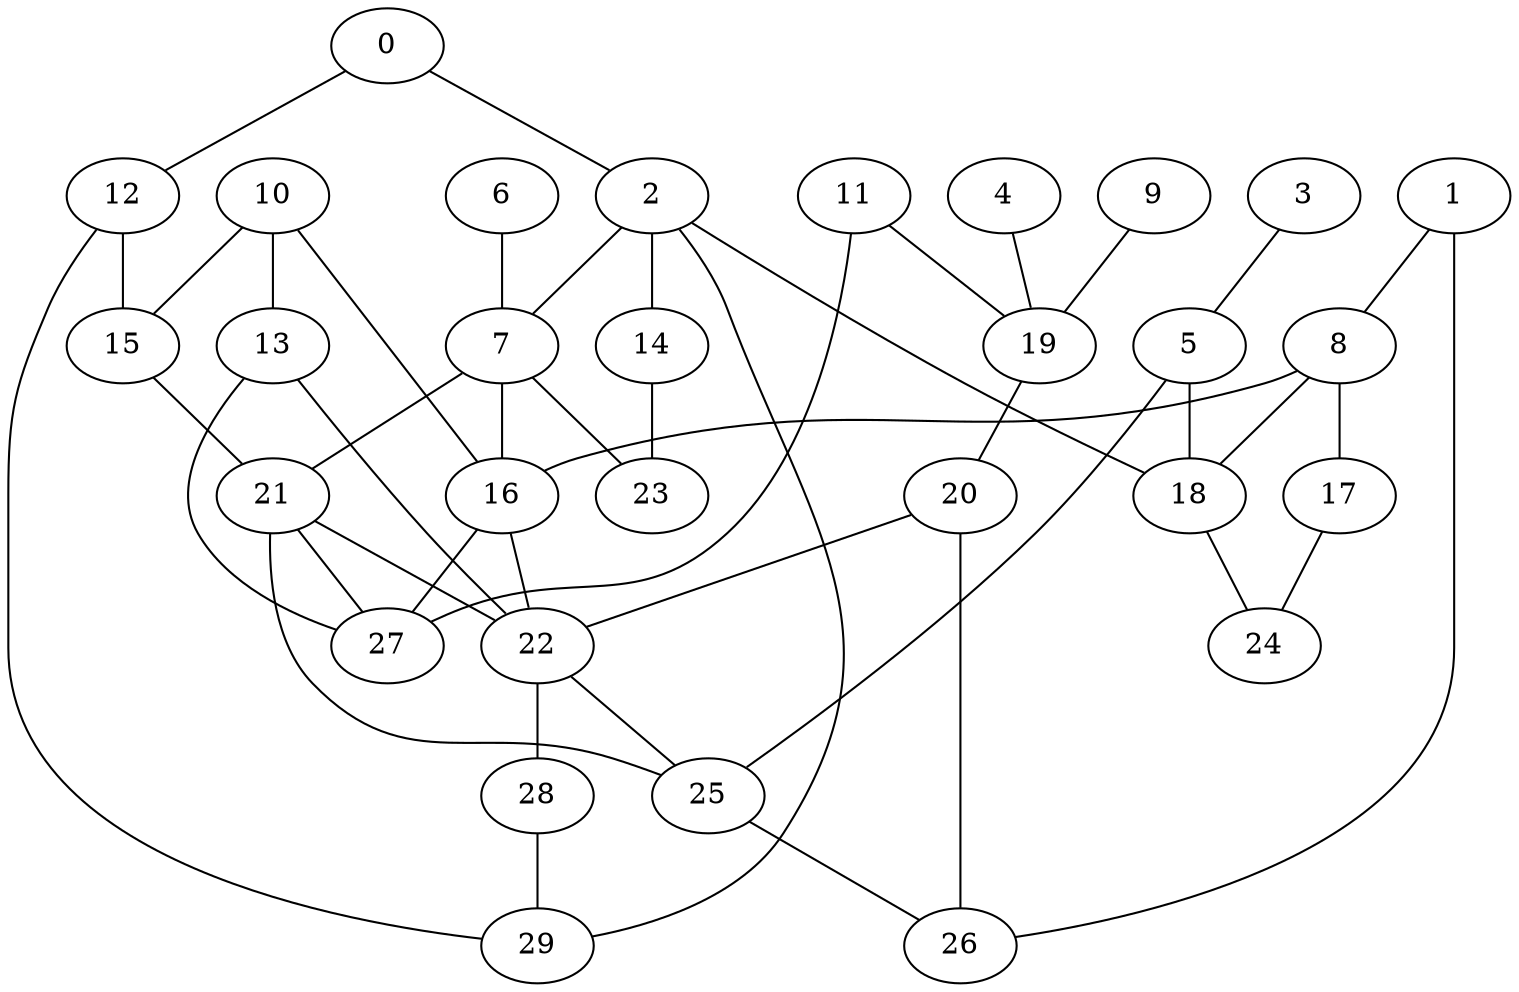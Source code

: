 graph G {
    "13" -- "22";
    "2" -- "29";
    "7" -- "21";
    "2" -- "18";
    "1" -- "26";
    "28" -- "29";
    "10" -- "15";
    "7" -- "16";
    "11" -- "19";
    "20" -- "26";
    "6" -- "7";
    "4" -- "19";
    "21" -- "27";
    "5" -- "18";
    "25" -- "26";
    "5" -- "25";
    "16" -- "22";
    "17" -- "24";
    "11" -- "27";
    "22" -- "28";
    "8" -- "16";
    "14" -- "23";
    "7" -- "23";
    "20" -- "22";
    "18" -- "24";
    "10" -- "13";
    "0" -- "12";
    "8" -- "17";
    "12" -- "29";
    "2" -- "14";
    "19" -- "20";
    "3" -- "5";
    "2" -- "7";
    "21" -- "25";
    "12" -- "15";
    "22" -- "25";
    "21" -- "22";
    "10" -- "16";
    "15" -- "21";
    "13" -- "27";
    "16" -- "27";
    "1" -- "8";
    "8" -- "18";
    "9" -- "19";
    "0" -- "2";
}
